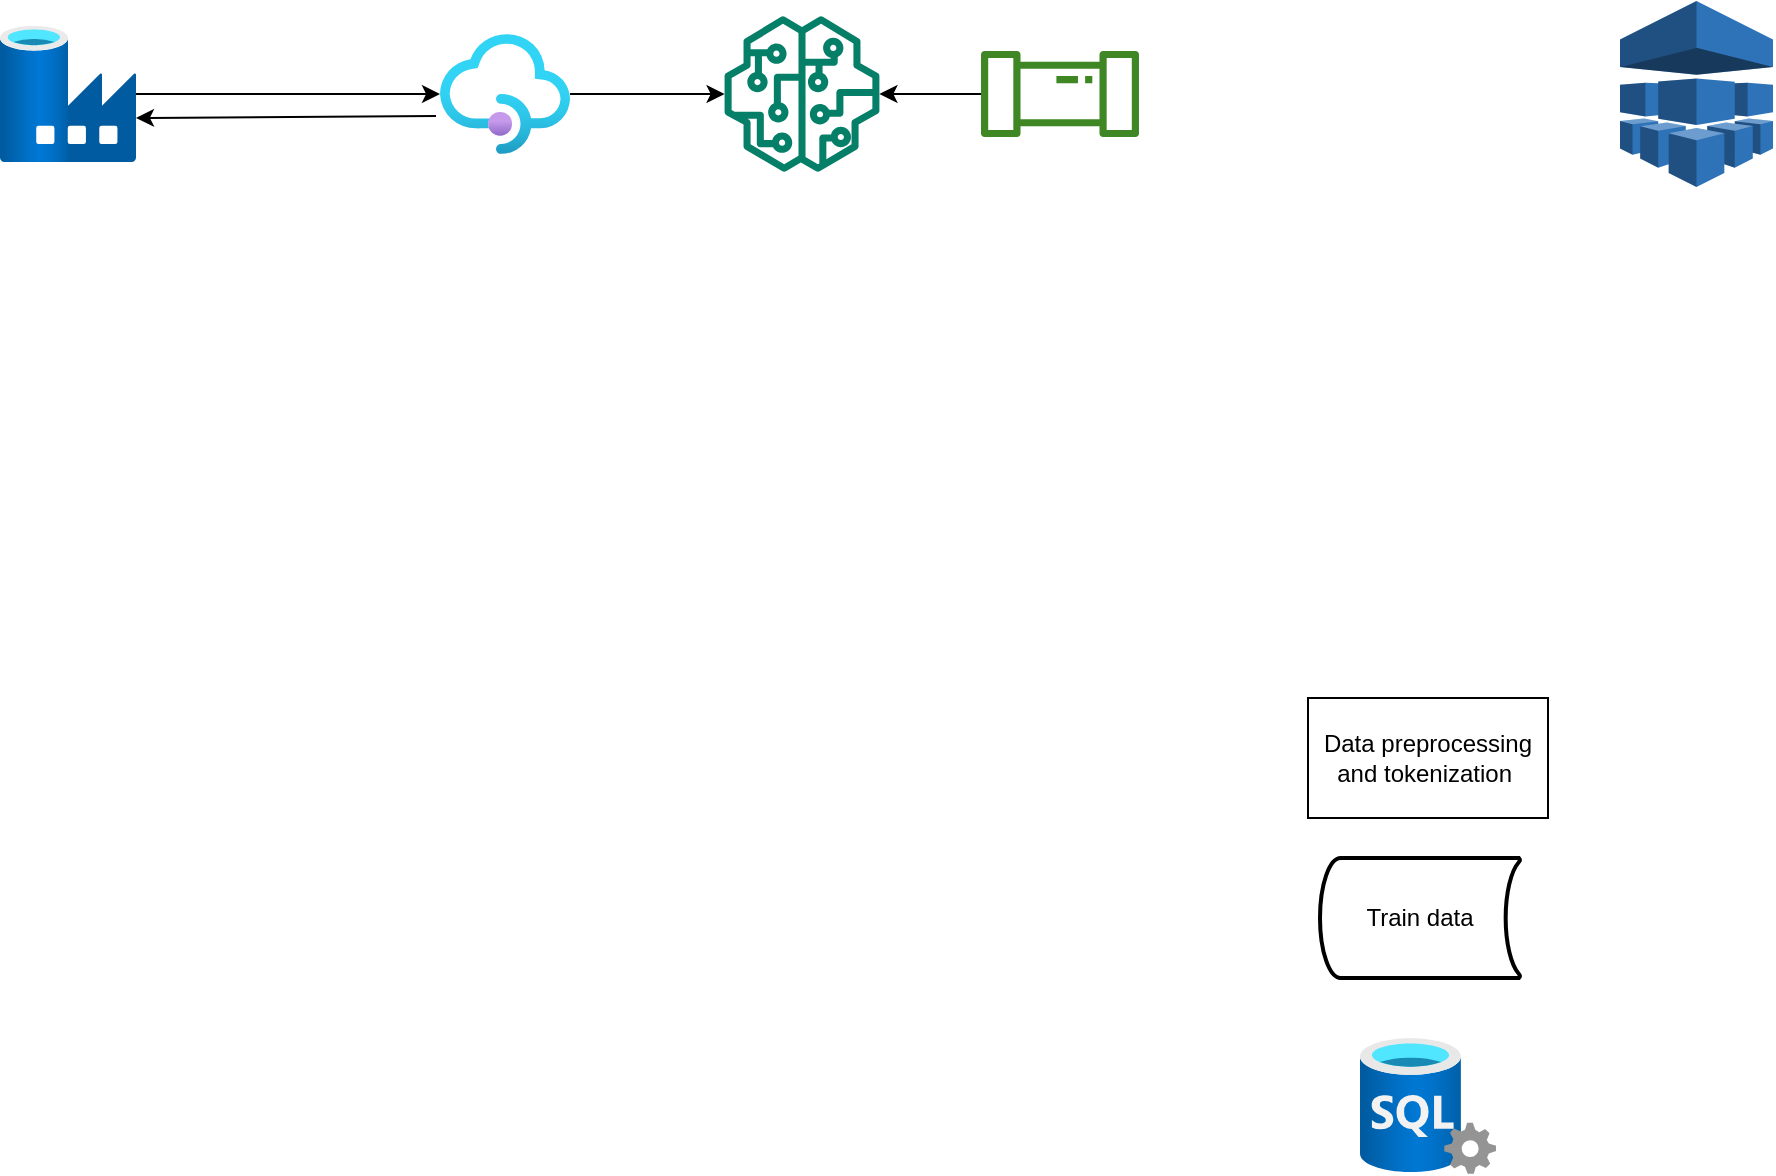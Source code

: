 <mxfile version="21.1.1" type="github">
  <diagram name="Page-1" id="GRBONhaE5VYSl_cIN5zL">
    <mxGraphModel dx="1434" dy="707" grid="1" gridSize="10" guides="1" tooltips="1" connect="1" arrows="1" fold="1" page="1" pageScale="1" pageWidth="1100" pageHeight="850" math="0" shadow="0">
      <root>
        <mxCell id="0" />
        <mxCell id="1" parent="0" />
        <mxCell id="bHiuAwHFq15JDa2T4GA8-14" value="" style="outlineConnect=0;dashed=0;verticalLabelPosition=bottom;verticalAlign=top;align=center;html=1;shape=mxgraph.aws3.machine_learning;fillColor=#2E73B8;gradientColor=none;" parent="1" vertex="1">
          <mxGeometry x="920" y="91.5" width="76.5" height="93" as="geometry" />
        </mxCell>
        <mxCell id="bHiuAwHFq15JDa2T4GA8-15" value="" style="image;aspect=fixed;html=1;points=[];align=center;fontSize=12;image=img/lib/azure2/databases/Data_Factory.svg;" parent="1" vertex="1">
          <mxGeometry x="110" y="104" width="68" height="68" as="geometry" />
        </mxCell>
        <object label="" id="bHiuAwHFq15JDa2T4GA8-16">
          <mxCell style="endArrow=classic;html=1;rounded=0;" parent="1" source="bHiuAwHFq15JDa2T4GA8-15" target="bHiuAwHFq15JDa2T4GA8-17" edge="1">
            <mxGeometry width="50" height="50" relative="1" as="geometry">
              <mxPoint x="180" y="140" as="sourcePoint" />
              <mxPoint x="280" y="140" as="targetPoint" />
            </mxGeometry>
          </mxCell>
        </object>
        <mxCell id="bHiuAwHFq15JDa2T4GA8-18" value="" style="sketch=0;outlineConnect=0;fontColor=#232F3E;gradientColor=none;fillColor=#067F68;strokeColor=none;dashed=0;verticalLabelPosition=bottom;verticalAlign=top;align=center;html=1;fontSize=12;fontStyle=0;aspect=fixed;pointerEvents=1;shape=mxgraph.aws4.sagemaker_model;" parent="1" vertex="1">
          <mxGeometry x="472" y="99" width="78" height="78" as="geometry" />
        </mxCell>
        <object label="" id="bHiuAwHFq15JDa2T4GA8-19">
          <mxCell style="endArrow=classic;html=1;rounded=0;" parent="1" source="bHiuAwHFq15JDa2T4GA8-17" target="bHiuAwHFq15JDa2T4GA8-18" edge="1">
            <mxGeometry width="50" height="50" relative="1" as="geometry">
              <mxPoint x="345" y="138.5" as="sourcePoint" />
              <mxPoint x="440" y="139" as="targetPoint" />
            </mxGeometry>
          </mxCell>
        </object>
        <object label="" id="bHiuAwHFq15JDa2T4GA8-20">
          <mxCell style="endArrow=classic;html=1;rounded=0;exitX=-0.031;exitY=0.683;exitDx=0;exitDy=0;exitPerimeter=0;" parent="1" source="bHiuAwHFq15JDa2T4GA8-17" edge="1">
            <mxGeometry width="50" height="50" relative="1" as="geometry">
              <mxPoint x="270" y="150" as="sourcePoint" />
              <mxPoint x="178" y="150" as="targetPoint" />
            </mxGeometry>
          </mxCell>
        </object>
        <mxCell id="bHiuAwHFq15JDa2T4GA8-17" value="" style="image;aspect=fixed;html=1;points=[];align=center;fontSize=12;image=img/lib/azure2/integration/API_Management_Services.svg;" parent="1" vertex="1">
          <mxGeometry x="330" y="108" width="65" height="60" as="geometry" />
        </mxCell>
        <mxCell id="VhixGoPvEmZmPIJjaZZ9-3" value="" style="edgeStyle=orthogonalEdgeStyle;rounded=0;orthogonalLoop=1;jettySize=auto;html=1;" edge="1" parent="1" source="VhixGoPvEmZmPIJjaZZ9-1" target="bHiuAwHFq15JDa2T4GA8-18">
          <mxGeometry relative="1" as="geometry" />
        </mxCell>
        <mxCell id="VhixGoPvEmZmPIJjaZZ9-1" value="" style="sketch=0;outlineConnect=0;fontColor=#232F3E;gradientColor=none;fillColor=#3F8624;strokeColor=none;dashed=0;verticalLabelPosition=bottom;verticalAlign=top;align=center;html=1;fontSize=12;fontStyle=0;aspect=fixed;pointerEvents=1;shape=mxgraph.aws4.iot_analytics_pipeline;" vertex="1" parent="1">
          <mxGeometry x="600" y="116.46" width="80" height="43.08" as="geometry" />
        </mxCell>
        <mxCell id="VhixGoPvEmZmPIJjaZZ9-4" value="" style="image;aspect=fixed;html=1;points=[];align=center;fontSize=12;image=img/lib/azure2/databases/SQL_Server.svg;" vertex="1" parent="1">
          <mxGeometry x="790" y="610" width="68" height="68" as="geometry" />
        </mxCell>
        <mxCell id="VhixGoPvEmZmPIJjaZZ9-5" value="Train data" style="strokeWidth=2;html=1;shape=mxgraph.flowchart.stored_data;whiteSpace=wrap;" vertex="1" parent="1">
          <mxGeometry x="770" y="520" width="100" height="60" as="geometry" />
        </mxCell>
        <mxCell id="VhixGoPvEmZmPIJjaZZ9-6" value="Data preprocessing and tokenization&amp;nbsp;" style="rounded=0;whiteSpace=wrap;html=1;" vertex="1" parent="1">
          <mxGeometry x="764" y="440" width="120" height="60" as="geometry" />
        </mxCell>
      </root>
    </mxGraphModel>
  </diagram>
</mxfile>
